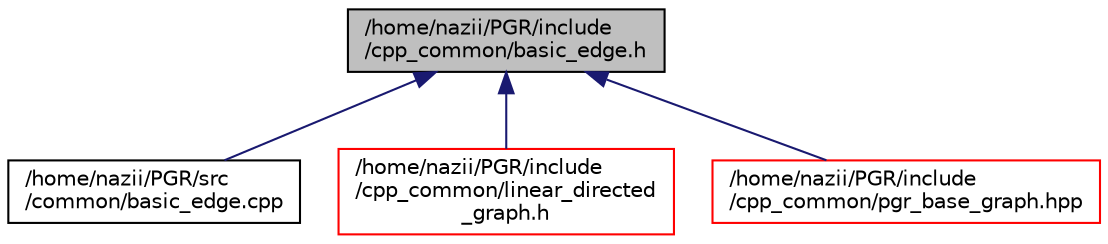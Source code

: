 digraph "/home/nazii/PGR/include/cpp_common/basic_edge.h"
{
  edge [fontname="Helvetica",fontsize="10",labelfontname="Helvetica",labelfontsize="10"];
  node [fontname="Helvetica",fontsize="10",shape=record];
  Node2 [label="/home/nazii/PGR/include\l/cpp_common/basic_edge.h",height=0.2,width=0.4,color="black", fillcolor="grey75", style="filled", fontcolor="black"];
  Node2 -> Node3 [dir="back",color="midnightblue",fontsize="10",style="solid",fontname="Helvetica"];
  Node3 [label="/home/nazii/PGR/src\l/common/basic_edge.cpp",height=0.2,width=0.4,color="black", fillcolor="white", style="filled",URL="$basic__edge_8cpp.html"];
  Node2 -> Node4 [dir="back",color="midnightblue",fontsize="10",style="solid",fontname="Helvetica"];
  Node4 [label="/home/nazii/PGR/include\l/cpp_common/linear_directed\l_graph.h",height=0.2,width=0.4,color="red", fillcolor="white", style="filled",URL="$linear__directed__graph_8h.html"];
  Node2 -> Node7 [dir="back",color="midnightblue",fontsize="10",style="solid",fontname="Helvetica"];
  Node7 [label="/home/nazii/PGR/include\l/cpp_common/pgr_base_graph.hpp",height=0.2,width=0.4,color="red", fillcolor="white", style="filled",URL="$pgr__base__graph_8hpp.html"];
}
